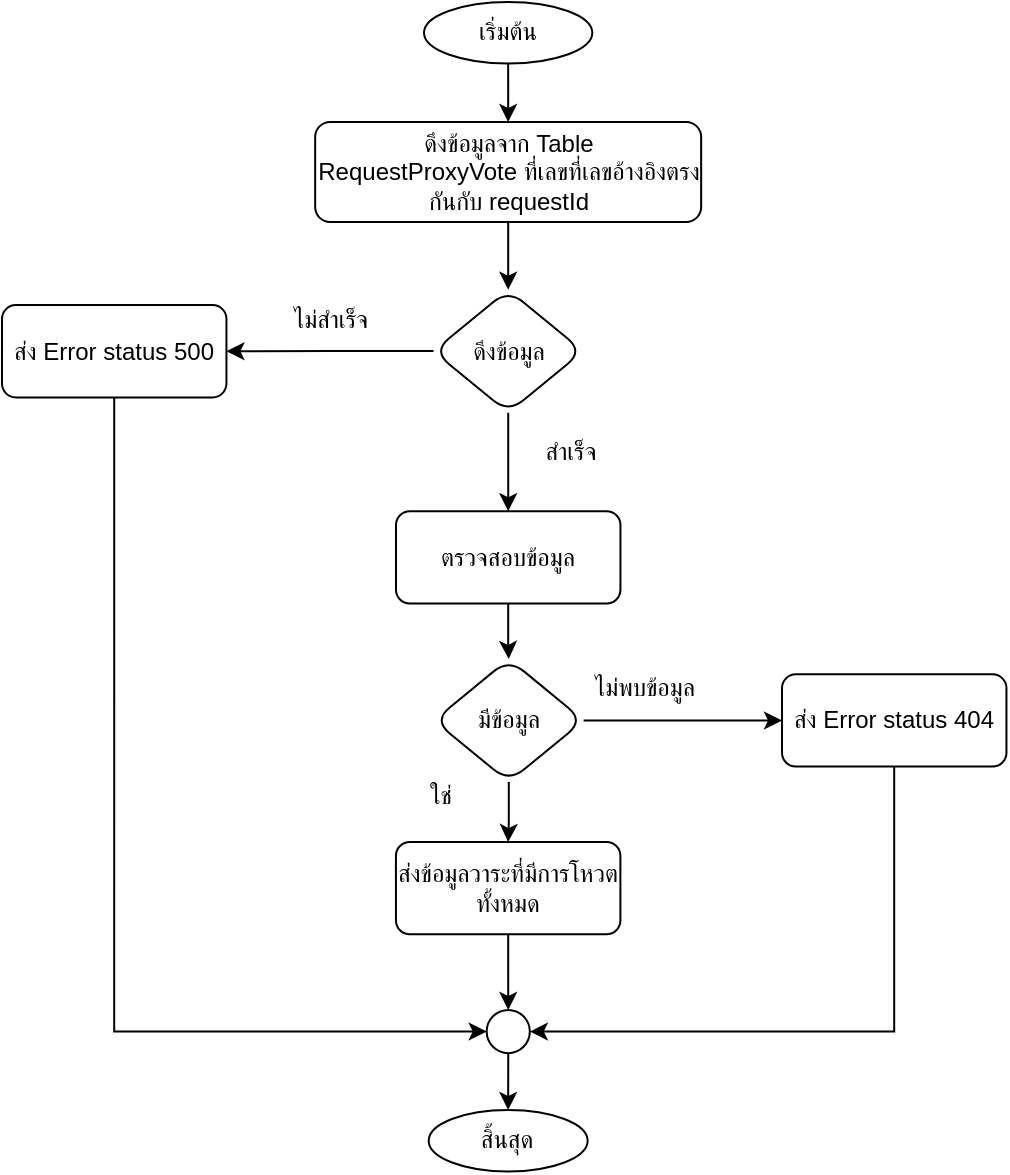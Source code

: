 <mxfile version="20.2.8" type="github">
  <diagram id="l3nBGYv4VJ6K6399M-b1" name="หน้า-1">
    <mxGraphModel dx="851" dy="867" grid="1" gridSize="10" guides="1" tooltips="1" connect="1" arrows="1" fold="1" page="1" pageScale="1" pageWidth="827" pageHeight="1169" math="0" shadow="0">
      <root>
        <mxCell id="0" />
        <mxCell id="1" parent="0" />
        <mxCell id="CHSoKtwhK1qmI1be3MFg-27" value="" style="group" vertex="1" connectable="0" parent="1">
          <mxGeometry x="1020" y="40" width="502.227" height="584.767" as="geometry" />
        </mxCell>
        <mxCell id="CHSoKtwhK1qmI1be3MFg-3" value="ส่ง Error status 500" style="whiteSpace=wrap;html=1;rounded=1;" vertex="1" parent="CHSoKtwhK1qmI1be3MFg-27">
          <mxGeometry y="151.54" width="112.227" height="46.154" as="geometry" />
        </mxCell>
        <mxCell id="CHSoKtwhK1qmI1be3MFg-4" value="มีข้อมูล" style="rhombus;whiteSpace=wrap;html=1;rounded=1;" vertex="1" parent="CHSoKtwhK1qmI1be3MFg-27">
          <mxGeometry x="215.998" y="328.455" width="74.818" height="61.538" as="geometry" />
        </mxCell>
        <mxCell id="CHSoKtwhK1qmI1be3MFg-6" value="ส่ง Error status 404" style="whiteSpace=wrap;html=1;rounded=1;" vertex="1" parent="CHSoKtwhK1qmI1be3MFg-27">
          <mxGeometry x="390" y="336.147" width="112.227" height="46.154" as="geometry" />
        </mxCell>
        <mxCell id="CHSoKtwhK1qmI1be3MFg-7" value="" style="edgeStyle=orthogonalEdgeStyle;rounded=0;orthogonalLoop=1;jettySize=auto;html=1;endArrow=classic;endFill=1;entryX=0;entryY=0.5;entryDx=0;entryDy=0;" edge="1" parent="CHSoKtwhK1qmI1be3MFg-27" source="CHSoKtwhK1qmI1be3MFg-4" target="CHSoKtwhK1qmI1be3MFg-6">
          <mxGeometry relative="1" as="geometry">
            <Array as="points">
              <mxPoint x="389.998" y="358.998" />
              <mxPoint x="399.998" y="359.998" />
            </Array>
          </mxGeometry>
        </mxCell>
        <mxCell id="CHSoKtwhK1qmI1be3MFg-8" value="ไม่พบข้อมูล" style="text;html=1;align=center;verticalAlign=middle;resizable=0;points=[];autosize=1;strokeColor=none;fillColor=none;" vertex="1" parent="CHSoKtwhK1qmI1be3MFg-27">
          <mxGeometry x="280.521" y="328.454" width="80" height="30" as="geometry" />
        </mxCell>
        <mxCell id="CHSoKtwhK1qmI1be3MFg-9" value="ใช่" style="text;html=1;align=center;verticalAlign=middle;resizable=0;points=[];autosize=1;strokeColor=none;fillColor=none;" vertex="1" parent="CHSoKtwhK1qmI1be3MFg-27">
          <mxGeometry x="198.998" y="382.304" width="40" height="30" as="geometry" />
        </mxCell>
        <mxCell id="CHSoKtwhK1qmI1be3MFg-10" value="ส่งข้อมูลวาระที่มีการโหวตทั้งหมด" style="whiteSpace=wrap;html=1;rounded=1;" vertex="1" parent="CHSoKtwhK1qmI1be3MFg-27">
          <mxGeometry x="196.972" y="419.997" width="112.227" height="46.154" as="geometry" />
        </mxCell>
        <mxCell id="CHSoKtwhK1qmI1be3MFg-11" value="" style="edgeStyle=orthogonalEdgeStyle;rounded=0;orthogonalLoop=1;jettySize=auto;html=1;endArrow=classic;endFill=1;entryX=0.5;entryY=0;entryDx=0;entryDy=0;" edge="1" parent="CHSoKtwhK1qmI1be3MFg-27" source="CHSoKtwhK1qmI1be3MFg-4" target="CHSoKtwhK1qmI1be3MFg-10">
          <mxGeometry relative="1" as="geometry">
            <mxPoint x="-103.018" y="832.305" as="targetPoint" />
          </mxGeometry>
        </mxCell>
        <mxCell id="CHSoKtwhK1qmI1be3MFg-12" style="edgeStyle=orthogonalEdgeStyle;rounded=0;orthogonalLoop=1;jettySize=auto;html=1;entryX=0;entryY=0.5;entryDx=0;entryDy=0;endArrow=classic;endFill=1;exitX=0.5;exitY=1;exitDx=0;exitDy=0;" edge="1" parent="CHSoKtwhK1qmI1be3MFg-27" source="CHSoKtwhK1qmI1be3MFg-3" target="CHSoKtwhK1qmI1be3MFg-26">
          <mxGeometry relative="1" as="geometry" />
        </mxCell>
        <mxCell id="CHSoKtwhK1qmI1be3MFg-13" style="edgeStyle=orthogonalEdgeStyle;rounded=0;orthogonalLoop=1;jettySize=auto;html=1;endArrow=classic;endFill=1;" edge="1" parent="CHSoKtwhK1qmI1be3MFg-27" source="CHSoKtwhK1qmI1be3MFg-10" target="CHSoKtwhK1qmI1be3MFg-26">
          <mxGeometry relative="1" as="geometry">
            <Array as="points" />
          </mxGeometry>
        </mxCell>
        <mxCell id="CHSoKtwhK1qmI1be3MFg-14" value="เริ่มต้น" style="ellipse;whiteSpace=wrap;html=1;rounded=1;glass=0;strokeWidth=1;shadow=0;" vertex="1" parent="CHSoKtwhK1qmI1be3MFg-27">
          <mxGeometry x="210.997" width="84.17" height="30.769" as="geometry" />
        </mxCell>
        <mxCell id="CHSoKtwhK1qmI1be3MFg-15" value="ดึงข้อมูลจาก Table&lt;br&gt;RequestProxyVote ที่เลขที่เลขอ้างอิงตรงกันกับ requestId" style="rounded=1;whiteSpace=wrap;html=1;" vertex="1" parent="CHSoKtwhK1qmI1be3MFg-27">
          <mxGeometry x="156.58" y="60" width="193" height="50" as="geometry" />
        </mxCell>
        <mxCell id="CHSoKtwhK1qmI1be3MFg-16" style="edgeStyle=orthogonalEdgeStyle;rounded=0;orthogonalLoop=1;jettySize=auto;html=1;entryX=0.5;entryY=0;entryDx=0;entryDy=0;" edge="1" parent="CHSoKtwhK1qmI1be3MFg-27" source="CHSoKtwhK1qmI1be3MFg-14" target="CHSoKtwhK1qmI1be3MFg-15">
          <mxGeometry relative="1" as="geometry" />
        </mxCell>
        <mxCell id="CHSoKtwhK1qmI1be3MFg-17" value="" style="edgeStyle=orthogonalEdgeStyle;rounded=0;orthogonalLoop=1;jettySize=auto;html=1;endArrow=classic;endFill=1;" edge="1" parent="CHSoKtwhK1qmI1be3MFg-27" source="CHSoKtwhK1qmI1be3MFg-15" target="CHSoKtwhK1qmI1be3MFg-20">
          <mxGeometry relative="1" as="geometry" />
        </mxCell>
        <mxCell id="CHSoKtwhK1qmI1be3MFg-18" value="ตรวจสอบข้อมูล" style="whiteSpace=wrap;html=1;rounded=1;" vertex="1" parent="CHSoKtwhK1qmI1be3MFg-27">
          <mxGeometry x="196.998" y="254.617" width="112.227" height="46.154" as="geometry" />
        </mxCell>
        <mxCell id="CHSoKtwhK1qmI1be3MFg-2" value="" style="edgeStyle=orthogonalEdgeStyle;rounded=0;orthogonalLoop=1;jettySize=auto;html=1;endArrow=classic;endFill=1;" edge="1" parent="CHSoKtwhK1qmI1be3MFg-27" source="CHSoKtwhK1qmI1be3MFg-18" target="CHSoKtwhK1qmI1be3MFg-4">
          <mxGeometry relative="1" as="geometry" />
        </mxCell>
        <mxCell id="CHSoKtwhK1qmI1be3MFg-19" value="" style="edgeStyle=orthogonalEdgeStyle;rounded=0;orthogonalLoop=1;jettySize=auto;html=1;endArrow=classic;endFill=1;" edge="1" parent="CHSoKtwhK1qmI1be3MFg-27" source="CHSoKtwhK1qmI1be3MFg-20" target="CHSoKtwhK1qmI1be3MFg-18">
          <mxGeometry relative="1" as="geometry" />
        </mxCell>
        <mxCell id="CHSoKtwhK1qmI1be3MFg-20" value="ดึงข้อมูล" style="rhombus;whiteSpace=wrap;html=1;rounded=1;" vertex="1" parent="CHSoKtwhK1qmI1be3MFg-27">
          <mxGeometry x="215.703" y="143.848" width="74.818" height="61.538" as="geometry" />
        </mxCell>
        <mxCell id="CHSoKtwhK1qmI1be3MFg-21" value="ไม่สำเร็จ" style="text;html=1;align=center;verticalAlign=middle;resizable=0;points=[];autosize=1;strokeColor=none;fillColor=none;" vertex="1" parent="CHSoKtwhK1qmI1be3MFg-27">
          <mxGeometry x="129.001" y="143.852" width="70" height="30" as="geometry" />
        </mxCell>
        <mxCell id="CHSoKtwhK1qmI1be3MFg-22" value="สำเร็จ" style="text;html=1;align=center;verticalAlign=middle;resizable=0;points=[];autosize=1;strokeColor=none;fillColor=none;" vertex="1" parent="CHSoKtwhK1qmI1be3MFg-27">
          <mxGeometry x="259.224" y="210.001" width="50" height="30" as="geometry" />
        </mxCell>
        <mxCell id="CHSoKtwhK1qmI1be3MFg-23" value="" style="group" vertex="1" connectable="0" parent="CHSoKtwhK1qmI1be3MFg-27">
          <mxGeometry x="213.334" y="503.994" width="79.494" height="80.773" as="geometry" />
        </mxCell>
        <mxCell id="CHSoKtwhK1qmI1be3MFg-24" value="สิ้นสุด" style="ellipse;whiteSpace=wrap;html=1;rounded=1;glass=0;strokeWidth=1;shadow=0;" vertex="1" parent="CHSoKtwhK1qmI1be3MFg-23">
          <mxGeometry y="50.004" width="79.494" height="30.769" as="geometry" />
        </mxCell>
        <mxCell id="CHSoKtwhK1qmI1be3MFg-25" value="" style="edgeStyle=orthogonalEdgeStyle;rounded=0;orthogonalLoop=1;jettySize=auto;html=1;endArrow=classic;endFill=1;" edge="1" parent="CHSoKtwhK1qmI1be3MFg-23" source="CHSoKtwhK1qmI1be3MFg-26" target="CHSoKtwhK1qmI1be3MFg-24">
          <mxGeometry relative="1" as="geometry" />
        </mxCell>
        <mxCell id="CHSoKtwhK1qmI1be3MFg-26" value="" style="ellipse;whiteSpace=wrap;html=1;aspect=fixed;" vertex="1" parent="CHSoKtwhK1qmI1be3MFg-23">
          <mxGeometry x="29.001" width="21.582" height="21.582" as="geometry" />
        </mxCell>
        <mxCell id="CHSoKtwhK1qmI1be3MFg-1" style="edgeStyle=orthogonalEdgeStyle;rounded=0;orthogonalLoop=1;jettySize=auto;html=1;entryX=1;entryY=0.5;entryDx=0;entryDy=0;endArrow=classic;endFill=1;" edge="1" parent="CHSoKtwhK1qmI1be3MFg-27" source="CHSoKtwhK1qmI1be3MFg-20" target="CHSoKtwhK1qmI1be3MFg-3">
          <mxGeometry relative="1" as="geometry" />
        </mxCell>
        <mxCell id="CHSoKtwhK1qmI1be3MFg-5" style="edgeStyle=orthogonalEdgeStyle;rounded=0;orthogonalLoop=1;jettySize=auto;html=1;entryX=1;entryY=0.5;entryDx=0;entryDy=0;endArrow=classic;endFill=1;" edge="1" parent="CHSoKtwhK1qmI1be3MFg-27" source="CHSoKtwhK1qmI1be3MFg-6" target="CHSoKtwhK1qmI1be3MFg-26">
          <mxGeometry relative="1" as="geometry">
            <Array as="points">
              <mxPoint x="445.998" y="514.998" />
            </Array>
          </mxGeometry>
        </mxCell>
      </root>
    </mxGraphModel>
  </diagram>
</mxfile>
